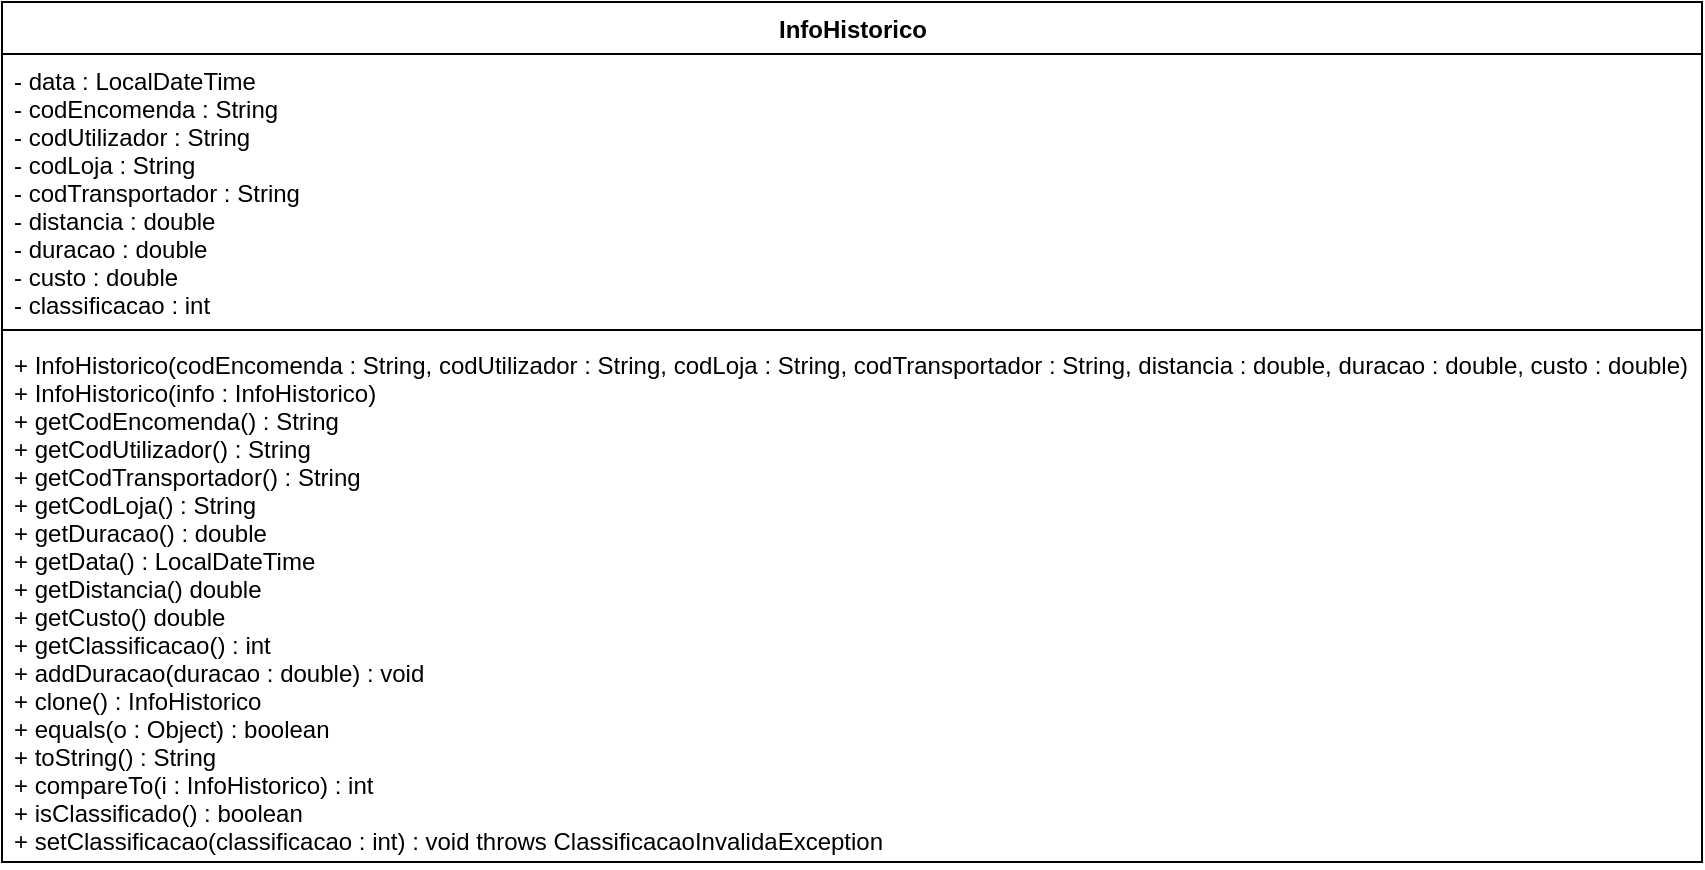 <mxfile version="13.0.1" type="device"><diagram id="156TWqzqvm_quB4XYFCr" name="Page-1"><mxGraphModel dx="1102" dy="794" grid="1" gridSize="10" guides="1" tooltips="1" connect="1" arrows="1" fold="1" page="1" pageScale="1" pageWidth="1169" pageHeight="827" math="0" shadow="0"><root><mxCell id="0"/><mxCell id="1" parent="0"/><mxCell id="wLXwx-0b9c9h5c0pxnsm-8" value="InfoHistorico" style="swimlane;fontStyle=1;align=center;verticalAlign=top;childLayout=stackLayout;horizontal=1;startSize=26;horizontalStack=0;resizeParent=1;resizeParentMax=0;resizeLast=0;collapsible=1;marginBottom=0;fontFamily=Helvetica;html=1;" vertex="1" parent="1"><mxGeometry x="120" y="190" width="850" height="430" as="geometry"/></mxCell><mxCell id="wLXwx-0b9c9h5c0pxnsm-9" value="- data : LocalDateTime&#10;- codEncomenda : String&#10;- codUtilizador : String&#10;- codLoja : String&#10;- codTransportador : String&#10;- distancia : double&#10;- duracao : double&#10;- custo : double&#10;- classificacao : int" style="text;strokeColor=none;fillColor=none;align=left;verticalAlign=top;spacingLeft=4;spacingRight=4;overflow=hidden;rotatable=0;points=[[0,0.5],[1,0.5]];portConstraint=eastwest;" vertex="1" parent="wLXwx-0b9c9h5c0pxnsm-8"><mxGeometry y="26" width="850" height="134" as="geometry"/></mxCell><mxCell id="wLXwx-0b9c9h5c0pxnsm-10" value="" style="line;strokeWidth=1;fillColor=none;align=left;verticalAlign=middle;spacingTop=-1;spacingLeft=3;spacingRight=3;rotatable=0;labelPosition=right;points=[];portConstraint=eastwest;" vertex="1" parent="wLXwx-0b9c9h5c0pxnsm-8"><mxGeometry y="160" width="850" height="8" as="geometry"/></mxCell><mxCell id="wLXwx-0b9c9h5c0pxnsm-11" value="+ InfoHistorico(codEncomenda : String, codUtilizador : String, codLoja : String, codTransportador : String, distancia : double, duracao : double, custo : double)&#10;+ InfoHistorico(info : InfoHistorico)&#10;+ getCodEncomenda() : String&#10;+ getCodUtilizador() : String&#10;+ getCodTransportador() : String&#10;+ getCodLoja() : String&#10;+ getDuracao() : double&#10;+ getData() : LocalDateTime&#10;+ getDistancia() double&#10;+ getCusto() double&#10;+ getClassificacao() : int&#10;+ addDuracao(duracao : double) : void&#10;+ clone() : InfoHistorico&#10;+ equals(o : Object) : boolean&#10;+ toString() : String&#10;+ compareTo(i : InfoHistorico) : int&#10;+ isClassificado() : boolean&#10;+ setClassificacao(classificacao : int) : void throws ClassificacaoInvalidaException" style="text;strokeColor=none;fillColor=none;align=left;verticalAlign=top;spacingLeft=4;spacingRight=4;overflow=hidden;rotatable=0;points=[[0,0.5],[1,0.5]];portConstraint=eastwest;" vertex="1" parent="wLXwx-0b9c9h5c0pxnsm-8"><mxGeometry y="168" width="850" height="262" as="geometry"/></mxCell></root></mxGraphModel></diagram></mxfile>